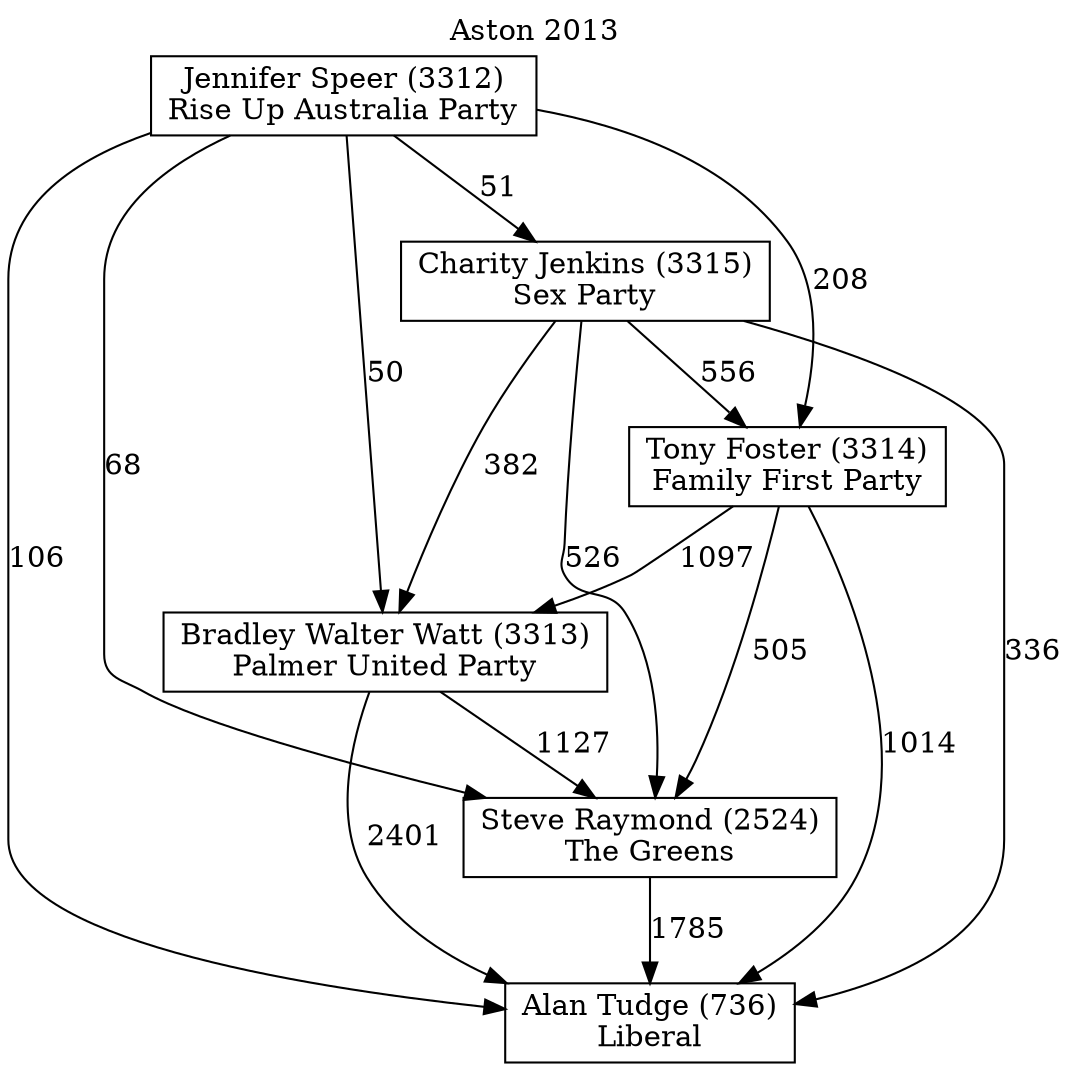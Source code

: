 // House preference flow
digraph "Alan Tudge (736)_Aston_2013" {
	graph [label="Aston 2013" labelloc=t mclimit=2]
	node [shape=box]
	"Alan Tudge (736)" [label="Alan Tudge (736)
Liberal"]
	"Steve Raymond (2524)" [label="Steve Raymond (2524)
The Greens"]
	"Bradley Walter Watt (3313)" [label="Bradley Walter Watt (3313)
Palmer United Party"]
	"Tony Foster (3314)" [label="Tony Foster (3314)
Family First Party"]
	"Charity Jenkins (3315)" [label="Charity Jenkins (3315)
Sex Party"]
	"Jennifer Speer (3312)" [label="Jennifer Speer (3312)
Rise Up Australia Party"]
	"Steve Raymond (2524)" -> "Alan Tudge (736)" [label=1785]
	"Bradley Walter Watt (3313)" -> "Steve Raymond (2524)" [label=1127]
	"Tony Foster (3314)" -> "Bradley Walter Watt (3313)" [label=1097]
	"Charity Jenkins (3315)" -> "Tony Foster (3314)" [label=556]
	"Jennifer Speer (3312)" -> "Charity Jenkins (3315)" [label=51]
	"Bradley Walter Watt (3313)" -> "Alan Tudge (736)" [label=2401]
	"Tony Foster (3314)" -> "Alan Tudge (736)" [label=1014]
	"Charity Jenkins (3315)" -> "Alan Tudge (736)" [label=336]
	"Jennifer Speer (3312)" -> "Alan Tudge (736)" [label=106]
	"Jennifer Speer (3312)" -> "Tony Foster (3314)" [label=208]
	"Charity Jenkins (3315)" -> "Bradley Walter Watt (3313)" [label=382]
	"Jennifer Speer (3312)" -> "Bradley Walter Watt (3313)" [label=50]
	"Tony Foster (3314)" -> "Steve Raymond (2524)" [label=505]
	"Charity Jenkins (3315)" -> "Steve Raymond (2524)" [label=526]
	"Jennifer Speer (3312)" -> "Steve Raymond (2524)" [label=68]
}
